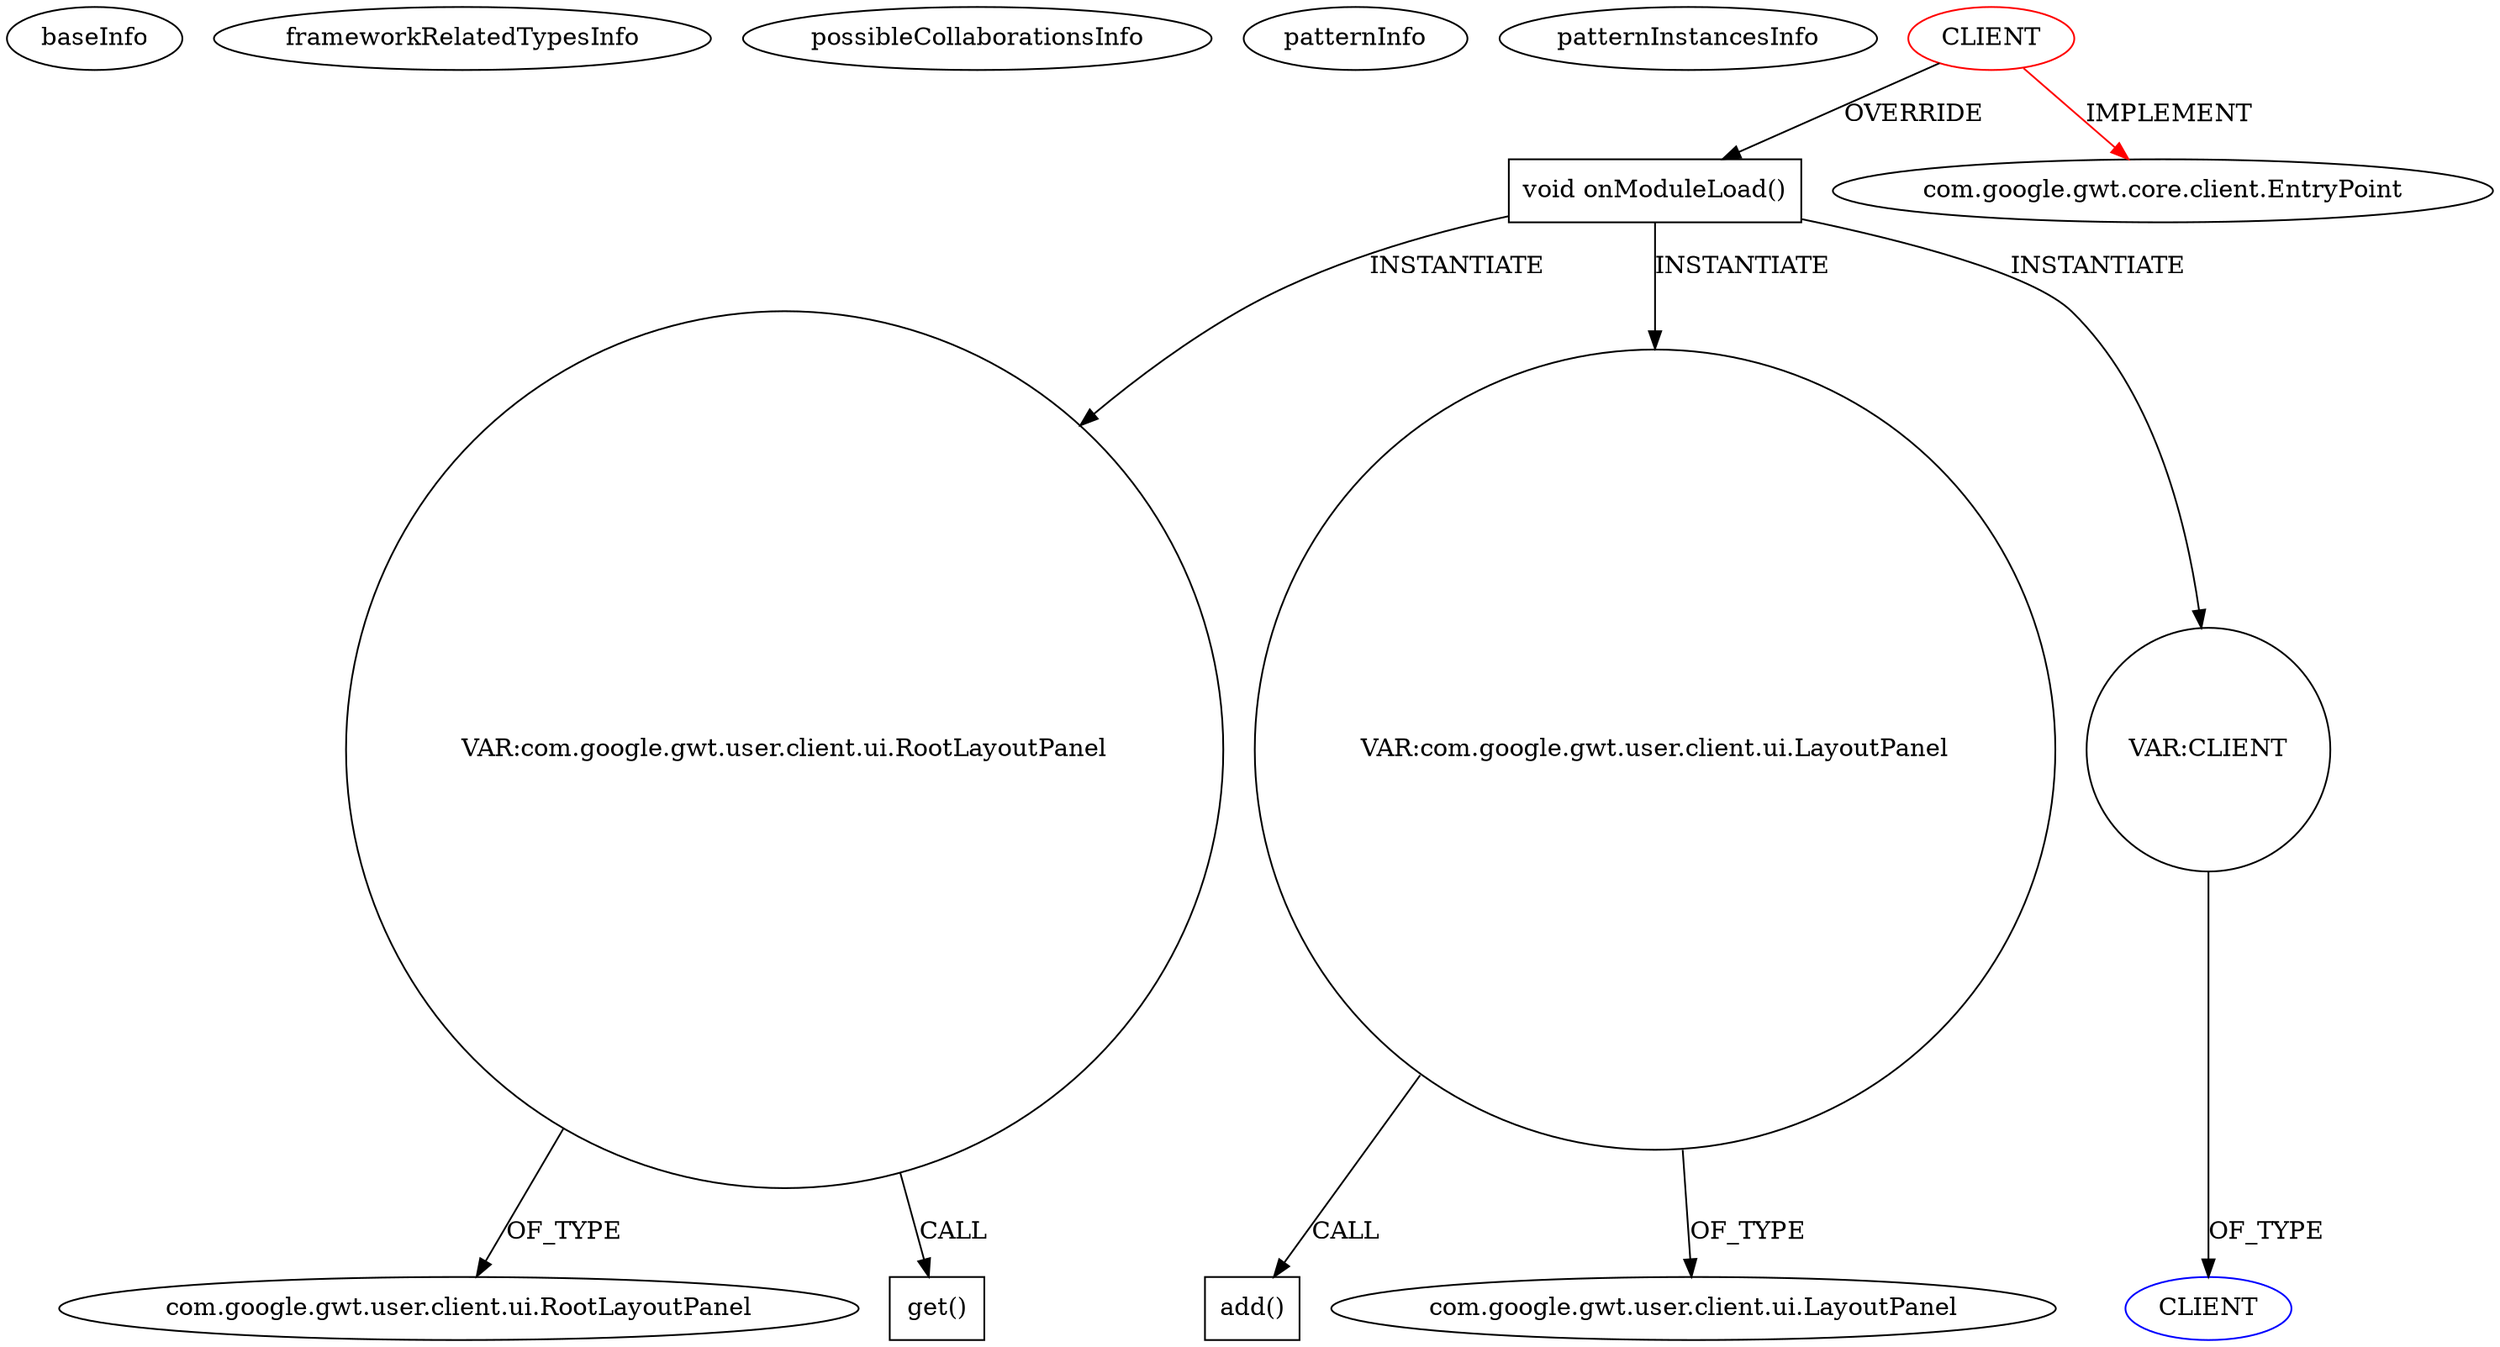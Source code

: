 digraph {
baseInfo[graphId=1113,category="pattern",isAnonymous=false,possibleRelation=false]
frameworkRelatedTypesInfo[0="com.google.gwt.core.client.EntryPoint"]
possibleCollaborationsInfo[]
patternInfo[frequency=2.0,patternRootClient=0]
patternInstancesInfo[0="Masonu-Sample_MVP_pattern_with_GWT~/Masonu-Sample_MVP_pattern_with_GWT/Sample_MVP_pattern_with_GWT-master/src/fr/mason/louchart/client/Sample_mvp_gwt.java~Sample_mvp_gwt~295",1="karandit-gwt-sandbox~/karandit-gwt-sandbox/gwt-sandbox-master/src/hu/evosoft/eo/downloadstats/client/DownloadStatistics.java~DownloadStatistics~3347"]
8[label="com.google.gwt.user.client.ui.RootLayoutPanel",vertexType="FRAMEWORK_CLASS_TYPE",isFrameworkType=false]
6[label="VAR:com.google.gwt.user.client.ui.RootLayoutPanel",vertexType="VARIABLE_EXPRESION",isFrameworkType=false,shape=circle]
2[label="void onModuleLoad()",vertexType="OVERRIDING_METHOD_DECLARATION",isFrameworkType=false,shape=box]
3[label="VAR:com.google.gwt.user.client.ui.LayoutPanel",vertexType="VARIABLE_EXPRESION",isFrameworkType=false,shape=circle]
0[label="CLIENT",vertexType="ROOT_CLIENT_CLASS_DECLARATION",isFrameworkType=false,color=red]
10[label="VAR:CLIENT",vertexType="VARIABLE_EXPRESION",isFrameworkType=false,shape=circle]
4[label="add()",vertexType="INSIDE_CALL",isFrameworkType=false,shape=box]
1[label="com.google.gwt.core.client.EntryPoint",vertexType="FRAMEWORK_INTERFACE_TYPE",isFrameworkType=false]
5[label="com.google.gwt.user.client.ui.LayoutPanel",vertexType="FRAMEWORK_CLASS_TYPE",isFrameworkType=false]
7[label="get()",vertexType="INSIDE_CALL",isFrameworkType=false,shape=box]
11[label="CLIENT",vertexType="REFERENCE_CLIENT_CLASS_DECLARATION",isFrameworkType=false,color=blue]
3->5[label="OF_TYPE"]
0->1[label="IMPLEMENT",color=red]
6->8[label="OF_TYPE"]
6->7[label="CALL"]
2->6[label="INSTANTIATE"]
3->4[label="CALL"]
10->11[label="OF_TYPE"]
2->10[label="INSTANTIATE"]
0->2[label="OVERRIDE"]
2->3[label="INSTANTIATE"]
}
